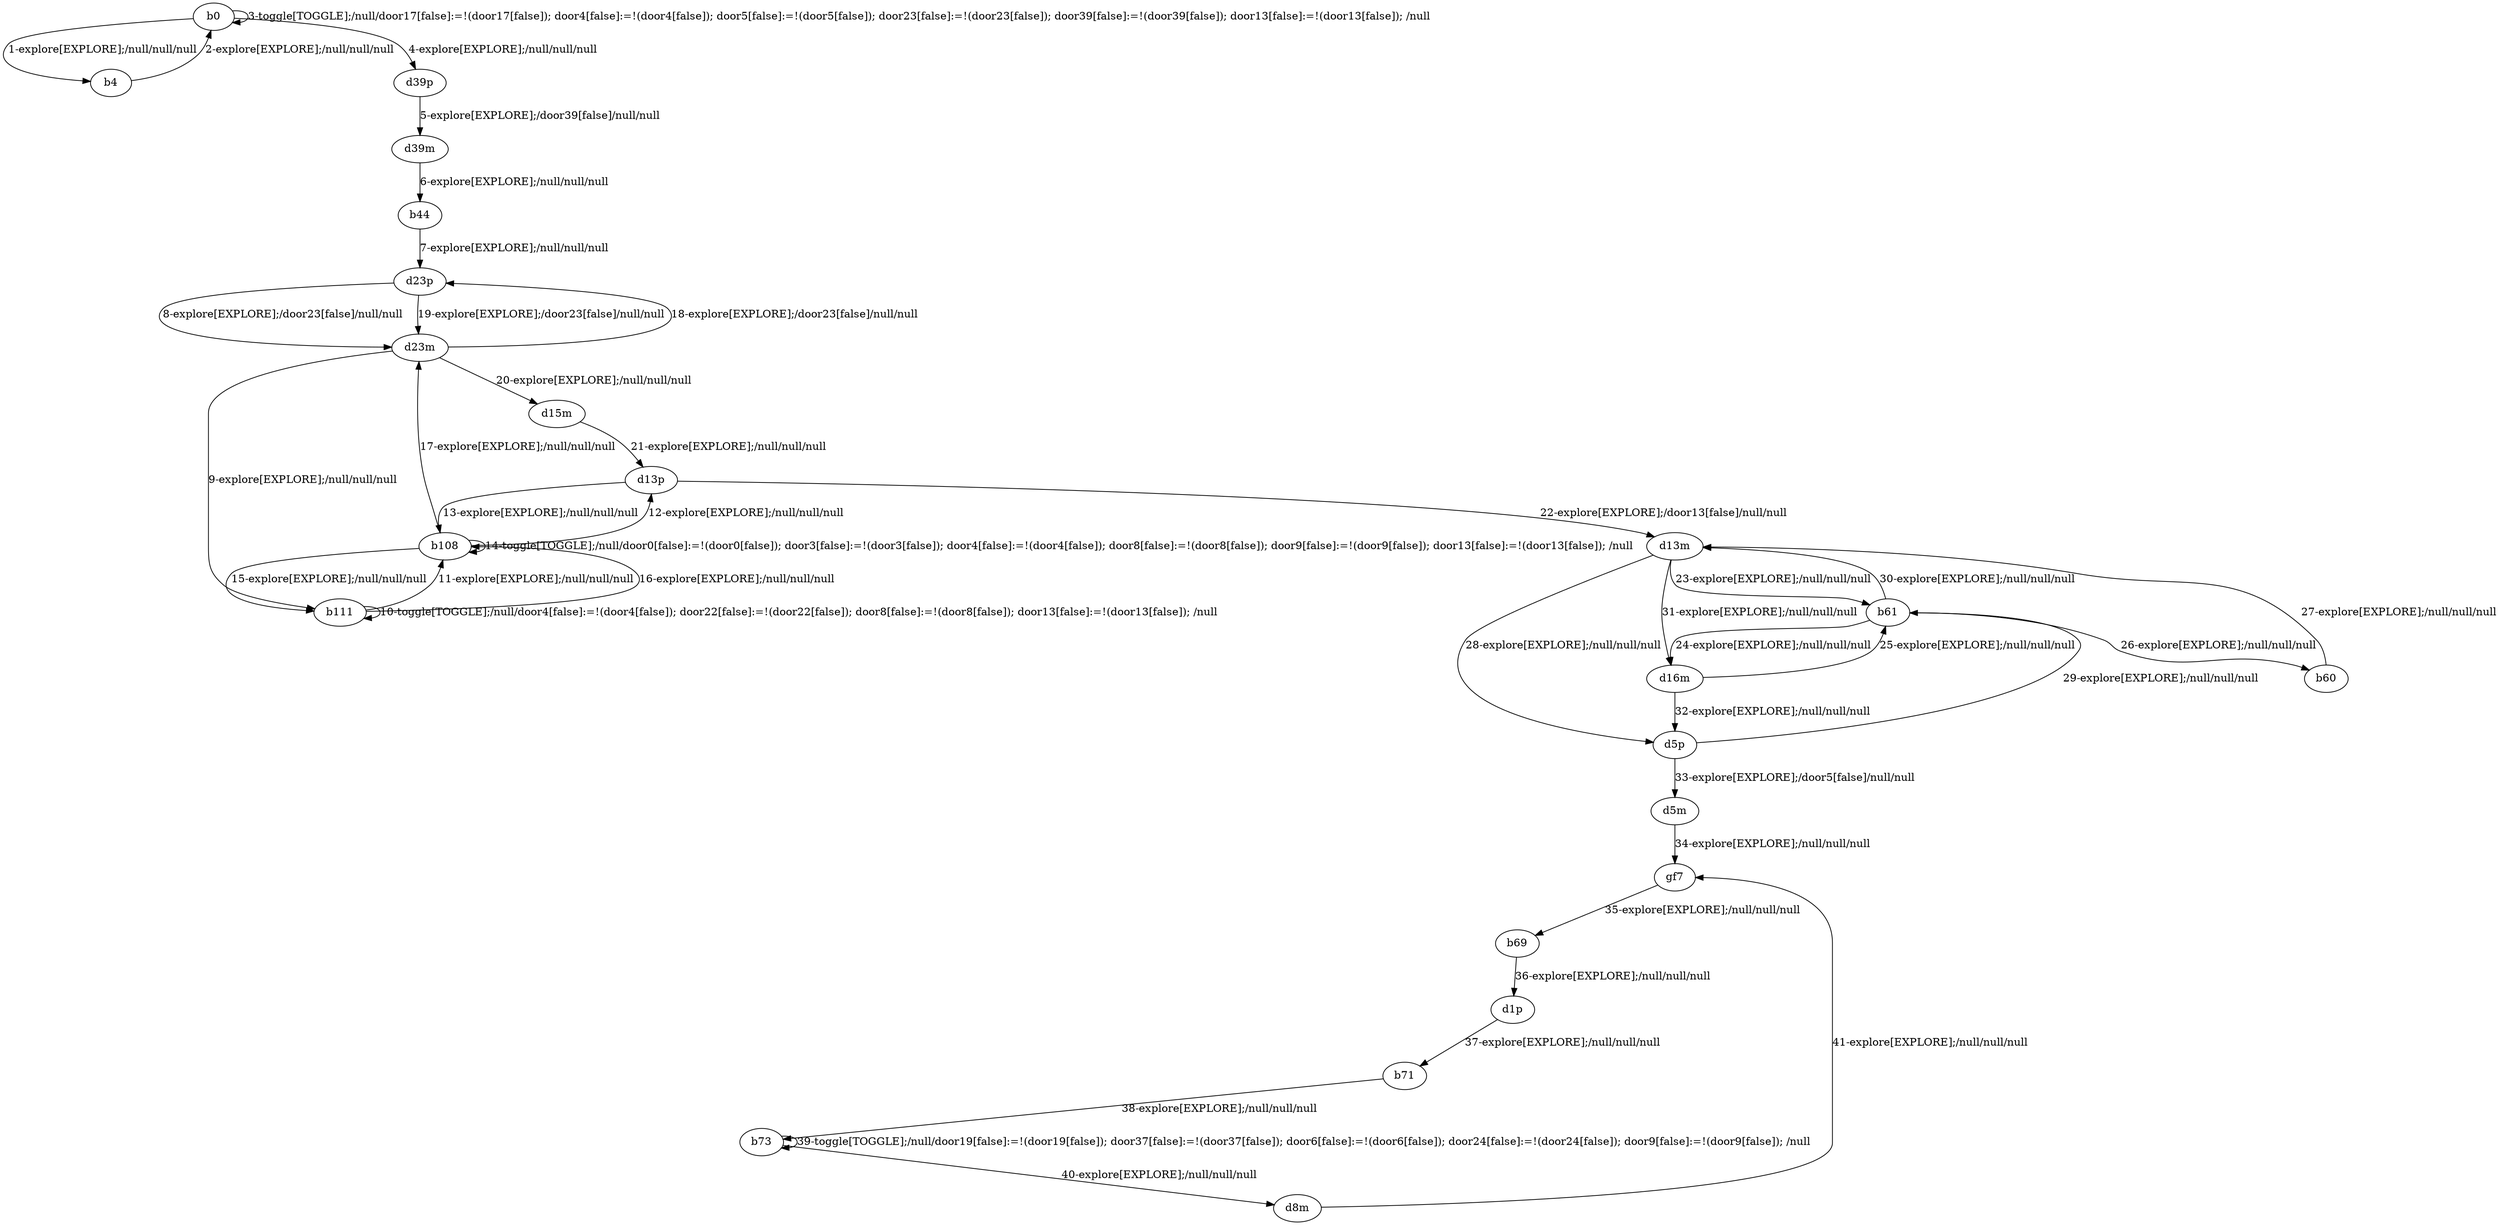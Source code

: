 # Total number of goals covered by this test: 2
# b108 --> b111
# b111 --> b111

digraph g {
"b0" -> "b4" [label = "1-explore[EXPLORE];/null/null/null"];
"b4" -> "b0" [label = "2-explore[EXPLORE];/null/null/null"];
"b0" -> "b0" [label = "3-toggle[TOGGLE];/null/door17[false]:=!(door17[false]); door4[false]:=!(door4[false]); door5[false]:=!(door5[false]); door23[false]:=!(door23[false]); door39[false]:=!(door39[false]); door13[false]:=!(door13[false]); /null"];
"b0" -> "d39p" [label = "4-explore[EXPLORE];/null/null/null"];
"d39p" -> "d39m" [label = "5-explore[EXPLORE];/door39[false]/null/null"];
"d39m" -> "b44" [label = "6-explore[EXPLORE];/null/null/null"];
"b44" -> "d23p" [label = "7-explore[EXPLORE];/null/null/null"];
"d23p" -> "d23m" [label = "8-explore[EXPLORE];/door23[false]/null/null"];
"d23m" -> "b111" [label = "9-explore[EXPLORE];/null/null/null"];
"b111" -> "b111" [label = "10-toggle[TOGGLE];/null/door4[false]:=!(door4[false]); door22[false]:=!(door22[false]); door8[false]:=!(door8[false]); door13[false]:=!(door13[false]); /null"];
"b111" -> "b108" [label = "11-explore[EXPLORE];/null/null/null"];
"b108" -> "d13p" [label = "12-explore[EXPLORE];/null/null/null"];
"d13p" -> "b108" [label = "13-explore[EXPLORE];/null/null/null"];
"b108" -> "b108" [label = "14-toggle[TOGGLE];/null/door0[false]:=!(door0[false]); door3[false]:=!(door3[false]); door4[false]:=!(door4[false]); door8[false]:=!(door8[false]); door9[false]:=!(door9[false]); door13[false]:=!(door13[false]); /null"];
"b108" -> "b111" [label = "15-explore[EXPLORE];/null/null/null"];
"b111" -> "b108" [label = "16-explore[EXPLORE];/null/null/null"];
"b108" -> "d23m" [label = "17-explore[EXPLORE];/null/null/null"];
"d23m" -> "d23p" [label = "18-explore[EXPLORE];/door23[false]/null/null"];
"d23p" -> "d23m" [label = "19-explore[EXPLORE];/door23[false]/null/null"];
"d23m" -> "d15m" [label = "20-explore[EXPLORE];/null/null/null"];
"d15m" -> "d13p" [label = "21-explore[EXPLORE];/null/null/null"];
"d13p" -> "d13m" [label = "22-explore[EXPLORE];/door13[false]/null/null"];
"d13m" -> "b61" [label = "23-explore[EXPLORE];/null/null/null"];
"b61" -> "d16m" [label = "24-explore[EXPLORE];/null/null/null"];
"d16m" -> "b61" [label = "25-explore[EXPLORE];/null/null/null"];
"b61" -> "b60" [label = "26-explore[EXPLORE];/null/null/null"];
"b60" -> "d13m" [label = "27-explore[EXPLORE];/null/null/null"];
"d13m" -> "d5p" [label = "28-explore[EXPLORE];/null/null/null"];
"d5p" -> "b61" [label = "29-explore[EXPLORE];/null/null/null"];
"b61" -> "d13m" [label = "30-explore[EXPLORE];/null/null/null"];
"d13m" -> "d16m" [label = "31-explore[EXPLORE];/null/null/null"];
"d16m" -> "d5p" [label = "32-explore[EXPLORE];/null/null/null"];
"d5p" -> "d5m" [label = "33-explore[EXPLORE];/door5[false]/null/null"];
"d5m" -> "gf7" [label = "34-explore[EXPLORE];/null/null/null"];
"gf7" -> "b69" [label = "35-explore[EXPLORE];/null/null/null"];
"b69" -> "d1p" [label = "36-explore[EXPLORE];/null/null/null"];
"d1p" -> "b71" [label = "37-explore[EXPLORE];/null/null/null"];
"b71" -> "b73" [label = "38-explore[EXPLORE];/null/null/null"];
"b73" -> "b73" [label = "39-toggle[TOGGLE];/null/door19[false]:=!(door19[false]); door37[false]:=!(door37[false]); door6[false]:=!(door6[false]); door24[false]:=!(door24[false]); door9[false]:=!(door9[false]); /null"];
"b73" -> "d8m" [label = "40-explore[EXPLORE];/null/null/null"];
"d8m" -> "gf7" [label = "41-explore[EXPLORE];/null/null/null"];
}
